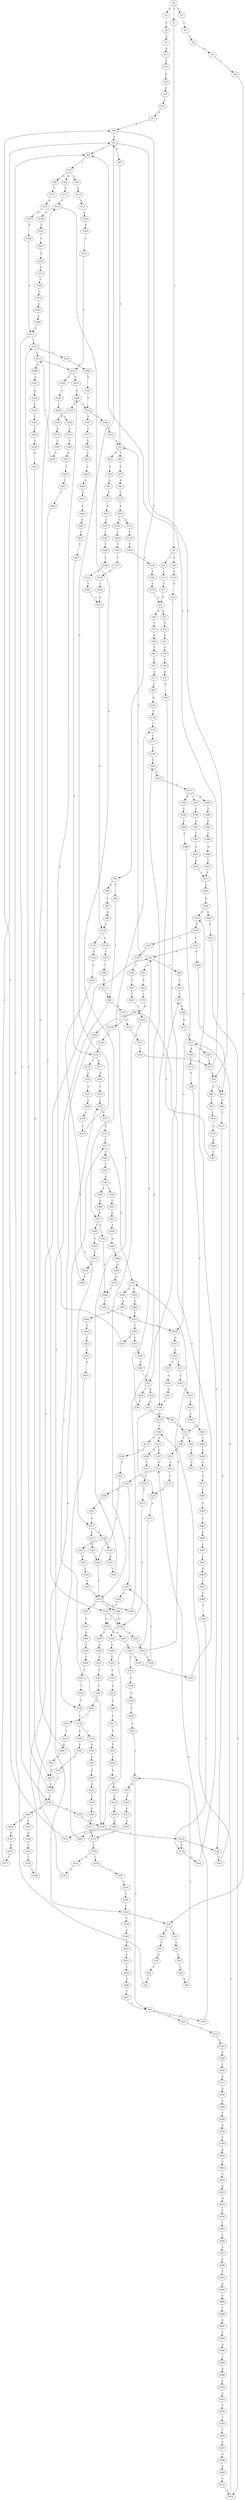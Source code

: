 strict digraph  {
	S0 -> S1 [ label = A ];
	S0 -> S2 [ label = T ];
	S0 -> S3 [ label = C ];
	S1 -> S4 [ label = C ];
	S2 -> S5 [ label = C ];
	S3 -> S6 [ label = T ];
	S4 -> S7 [ label = A ];
	S5 -> S8 [ label = C ];
	S6 -> S9 [ label = T ];
	S6 -> S10 [ label = C ];
	S7 -> S11 [ label = G ];
	S8 -> S12 [ label = A ];
	S9 -> S13 [ label = C ];
	S10 -> S14 [ label = C ];
	S11 -> S15 [ label = C ];
	S12 -> S16 [ label = T ];
	S13 -> S17 [ label = T ];
	S14 -> S18 [ label = G ];
	S15 -> S19 [ label = G ];
	S16 -> S20 [ label = C ];
	S17 -> S21 [ label = G ];
	S18 -> S22 [ label = G ];
	S19 -> S23 [ label = A ];
	S20 -> S24 [ label = A ];
	S20 -> S25 [ label = C ];
	S21 -> S26 [ label = G ];
	S21 -> S27 [ label = A ];
	S22 -> S28 [ label = T ];
	S22 -> S29 [ label = A ];
	S23 -> S30 [ label = G ];
	S24 -> S31 [ label = G ];
	S25 -> S32 [ label = G ];
	S26 -> S33 [ label = T ];
	S27 -> S34 [ label = G ];
	S28 -> S35 [ label = C ];
	S29 -> S36 [ label = G ];
	S30 -> S37 [ label = G ];
	S31 -> S38 [ label = G ];
	S32 -> S39 [ label = C ];
	S33 -> S40 [ label = A ];
	S34 -> S41 [ label = G ];
	S35 -> S42 [ label = A ];
	S36 -> S43 [ label = A ];
	S37 -> S44 [ label = T ];
	S38 -> S45 [ label = T ];
	S39 -> S46 [ label = C ];
	S40 -> S47 [ label = T ];
	S41 -> S48 [ label = G ];
	S42 -> S49 [ label = A ];
	S42 -> S50 [ label = G ];
	S42 -> S51 [ label = C ];
	S43 -> S52 [ label = G ];
	S44 -> S53 [ label = C ];
	S44 -> S54 [ label = T ];
	S45 -> S55 [ label = C ];
	S46 -> S56 [ label = A ];
	S47 -> S57 [ label = T ];
	S48 -> S58 [ label = C ];
	S49 -> S59 [ label = G ];
	S50 -> S60 [ label = A ];
	S51 -> S61 [ label = T ];
	S51 -> S62 [ label = C ];
	S52 -> S63 [ label = G ];
	S52 -> S64 [ label = C ];
	S53 -> S65 [ label = C ];
	S53 -> S66 [ label = G ];
	S53 -> S67 [ label = A ];
	S54 -> S68 [ label = G ];
	S54 -> S69 [ label = C ];
	S55 -> S65 [ label = C ];
	S56 -> S70 [ label = C ];
	S57 -> S71 [ label = C ];
	S58 -> S72 [ label = G ];
	S59 -> S73 [ label = T ];
	S60 -> S74 [ label = C ];
	S61 -> S75 [ label = A ];
	S62 -> S76 [ label = A ];
	S63 -> S77 [ label = T ];
	S64 -> S78 [ label = G ];
	S65 -> S79 [ label = T ];
	S66 -> S80 [ label = C ];
	S66 -> S81 [ label = A ];
	S67 -> S51 [ label = C ];
	S68 -> S82 [ label = T ];
	S69 -> S83 [ label = T ];
	S70 -> S84 [ label = G ];
	S70 -> S85 [ label = A ];
	S71 -> S86 [ label = C ];
	S72 -> S87 [ label = A ];
	S73 -> S88 [ label = A ];
	S74 -> S89 [ label = G ];
	S75 -> S90 [ label = A ];
	S76 -> S91 [ label = A ];
	S77 -> S92 [ label = A ];
	S78 -> S93 [ label = A ];
	S79 -> S94 [ label = A ];
	S79 -> S95 [ label = C ];
	S79 -> S96 [ label = G ];
	S80 -> S97 [ label = T ];
	S81 -> S98 [ label = G ];
	S82 -> S99 [ label = G ];
	S83 -> S100 [ label = T ];
	S83 -> S101 [ label = A ];
	S84 -> S102 [ label = G ];
	S84 -> S103 [ label = A ];
	S85 -> S104 [ label = A ];
	S86 -> S105 [ label = G ];
	S87 -> S106 [ label = C ];
	S88 -> S107 [ label = G ];
	S89 -> S108 [ label = A ];
	S89 -> S109 [ label = T ];
	S90 -> S110 [ label = G ];
	S91 -> S111 [ label = G ];
	S93 -> S112 [ label = C ];
	S94 -> S113 [ label = A ];
	S95 -> S114 [ label = G ];
	S96 -> S115 [ label = T ];
	S97 -> S116 [ label = C ];
	S98 -> S117 [ label = T ];
	S99 -> S118 [ label = G ];
	S100 -> S119 [ label = T ];
	S101 -> S120 [ label = G ];
	S102 -> S121 [ label = G ];
	S103 -> S122 [ label = C ];
	S104 -> S123 [ label = C ];
	S105 -> S124 [ label = T ];
	S106 -> S125 [ label = A ];
	S106 -> S126 [ label = G ];
	S107 -> S127 [ label = G ];
	S108 -> S128 [ label = G ];
	S109 -> S129 [ label = C ];
	S110 -> S130 [ label = A ];
	S111 -> S131 [ label = A ];
	S112 -> S126 [ label = G ];
	S113 -> S132 [ label = G ];
	S114 -> S133 [ label = A ];
	S115 -> S134 [ label = G ];
	S116 -> S135 [ label = A ];
	S117 -> S136 [ label = A ];
	S118 -> S137 [ label = T ];
	S118 -> S138 [ label = G ];
	S119 -> S139 [ label = C ];
	S119 -> S140 [ label = G ];
	S120 -> S141 [ label = G ];
	S121 -> S142 [ label = T ];
	S122 -> S143 [ label = C ];
	S123 -> S144 [ label = A ];
	S124 -> S145 [ label = C ];
	S125 -> S146 [ label = C ];
	S126 -> S147 [ label = A ];
	S127 -> S148 [ label = A ];
	S127 -> S149 [ label = T ];
	S128 -> S150 [ label = T ];
	S128 -> S151 [ label = G ];
	S129 -> S152 [ label = T ];
	S130 -> S153 [ label = A ];
	S130 -> S154 [ label = G ];
	S131 -> S155 [ label = C ];
	S132 -> S156 [ label = C ];
	S132 -> S157 [ label = G ];
	S133 -> S158 [ label = C ];
	S134 -> S159 [ label = G ];
	S135 -> S160 [ label = A ];
	S136 -> S161 [ label = G ];
	S137 -> S162 [ label = A ];
	S138 -> S163 [ label = T ];
	S139 -> S164 [ label = G ];
	S140 -> S165 [ label = G ];
	S141 -> S166 [ label = T ];
	S142 -> S167 [ label = C ];
	S142 -> S168 [ label = A ];
	S143 -> S169 [ label = G ];
	S144 -> S170 [ label = C ];
	S145 -> S171 [ label = C ];
	S146 -> S172 [ label = G ];
	S146 -> S173 [ label = T ];
	S147 -> S128 [ label = G ];
	S148 -> S174 [ label = G ];
	S149 -> S175 [ label = C ];
	S150 -> S176 [ label = C ];
	S150 -> S136 [ label = A ];
	S151 -> S44 [ label = T ];
	S152 -> S177 [ label = G ];
	S152 -> S178 [ label = T ];
	S153 -> S179 [ label = C ];
	S154 -> S180 [ label = T ];
	S155 -> S181 [ label = T ];
	S156 -> S182 [ label = G ];
	S157 -> S183 [ label = G ];
	S157 -> S184 [ label = C ];
	S158 -> S185 [ label = C ];
	S159 -> S186 [ label = A ];
	S160 -> S187 [ label = G ];
	S161 -> S127 [ label = G ];
	S162 -> S188 [ label = C ];
	S163 -> S189 [ label = T ];
	S164 -> S190 [ label = G ];
	S165 -> S191 [ label = A ];
	S166 -> S175 [ label = C ];
	S167 -> S192 [ label = C ];
	S168 -> S193 [ label = C ];
	S169 -> S194 [ label = C ];
	S170 -> S195 [ label = C ];
	S171 -> S196 [ label = A ];
	S172 -> S197 [ label = G ];
	S172 -> S198 [ label = T ];
	S173 -> S199 [ label = G ];
	S174 -> S200 [ label = A ];
	S175 -> S66 [ label = G ];
	S175 -> S65 [ label = C ];
	S176 -> S201 [ label = G ];
	S177 -> S202 [ label = A ];
	S178 -> S203 [ label = G ];
	S179 -> S204 [ label = T ];
	S180 -> S205 [ label = T ];
	S181 -> S206 [ label = T ];
	S182 -> S207 [ label = T ];
	S183 -> S208 [ label = C ];
	S184 -> S209 [ label = T ];
	S185 -> S210 [ label = C ];
	S186 -> S211 [ label = C ];
	S187 -> S73 [ label = T ];
	S188 -> S212 [ label = T ];
	S189 -> S213 [ label = C ];
	S190 -> S214 [ label = C ];
	S191 -> S215 [ label = C ];
	S192 -> S216 [ label = C ];
	S193 -> S212 [ label = T ];
	S194 -> S217 [ label = T ];
	S195 -> S218 [ label = T ];
	S195 -> S219 [ label = G ];
	S196 -> S220 [ label = G ];
	S197 -> S121 [ label = G ];
	S198 -> S221 [ label = C ];
	S199 -> S222 [ label = T ];
	S200 -> S52 [ label = G ];
	S201 -> S223 [ label = G ];
	S202 -> S224 [ label = C ];
	S203 -> S225 [ label = A ];
	S204 -> S226 [ label = T ];
	S205 -> S227 [ label = T ];
	S206 -> S228 [ label = T ];
	S207 -> S229 [ label = G ];
	S208 -> S230 [ label = C ];
	S209 -> S231 [ label = G ];
	S210 -> S232 [ label = T ];
	S211 -> S233 [ label = C ];
	S211 -> S234 [ label = G ];
	S212 -> S235 [ label = G ];
	S212 -> S236 [ label = C ];
	S213 -> S83 [ label = T ];
	S214 -> S237 [ label = A ];
	S215 -> S233 [ label = C ];
	S215 -> S234 [ label = G ];
	S216 -> S238 [ label = G ];
	S216 -> S239 [ label = C ];
	S217 -> S240 [ label = A ];
	S218 -> S241 [ label = C ];
	S219 -> S242 [ label = G ];
	S220 -> S243 [ label = A ];
	S221 -> S244 [ label = C ];
	S222 -> S245 [ label = C ];
	S223 -> S246 [ label = T ];
	S224 -> S247 [ label = C ];
	S225 -> S248 [ label = G ];
	S226 -> S249 [ label = C ];
	S227 -> S250 [ label = G ];
	S228 -> S251 [ label = G ];
	S229 -> S252 [ label = G ];
	S230 -> S253 [ label = C ];
	S231 -> S254 [ label = A ];
	S232 -> S255 [ label = G ];
	S232 -> S256 [ label = C ];
	S233 -> S257 [ label = C ];
	S233 -> S258 [ label = T ];
	S234 -> S259 [ label = A ];
	S234 -> S260 [ label = G ];
	S235 -> S261 [ label = T ];
	S236 -> S262 [ label = C ];
	S236 -> S263 [ label = T ];
	S237 -> S264 [ label = A ];
	S238 -> S265 [ label = G ];
	S238 -> S266 [ label = A ];
	S239 -> S267 [ label = A ];
	S239 -> S268 [ label = T ];
	S240 -> S269 [ label = G ];
	S241 -> S270 [ label = C ];
	S242 -> S271 [ label = G ];
	S243 -> S272 [ label = G ];
	S244 -> S273 [ label = C ];
	S245 -> S274 [ label = C ];
	S246 -> S275 [ label = C ];
	S246 -> S276 [ label = G ];
	S247 -> S277 [ label = G ];
	S248 -> S278 [ label = G ];
	S249 -> S279 [ label = T ];
	S250 -> S280 [ label = T ];
	S251 -> S281 [ label = T ];
	S252 -> S282 [ label = T ];
	S253 -> S283 [ label = T ];
	S253 -> S284 [ label = A ];
	S254 -> S285 [ label = C ];
	S255 -> S286 [ label = G ];
	S256 -> S287 [ label = G ];
	S257 -> S232 [ label = T ];
	S257 -> S288 [ label = C ];
	S258 -> S289 [ label = G ];
	S259 -> S128 [ label = G ];
	S260 -> S290 [ label = A ];
	S260 -> S291 [ label = C ];
	S261 -> S245 [ label = C ];
	S262 -> S292 [ label = G ];
	S263 -> S293 [ label = G ];
	S264 -> S294 [ label = C ];
	S265 -> S295 [ label = G ];
	S266 -> S296 [ label = G ];
	S267 -> S297 [ label = G ];
	S268 -> S298 [ label = A ];
	S269 -> S299 [ label = T ];
	S270 -> S300 [ label = A ];
	S271 -> S301 [ label = G ];
	S271 -> S302 [ label = C ];
	S272 -> S303 [ label = T ];
	S272 -> S304 [ label = G ];
	S272 -> S305 [ label = A ];
	S273 -> S238 [ label = G ];
	S274 -> S306 [ label = C ];
	S274 -> S307 [ label = G ];
	S274 -> S308 [ label = A ];
	S275 -> S42 [ label = A ];
	S275 -> S309 [ label = G ];
	S276 -> S310 [ label = C ];
	S277 -> S311 [ label = G ];
	S278 -> S312 [ label = T ];
	S279 -> S21 [ label = G ];
	S280 -> S313 [ label = G ];
	S281 -> S313 [ label = G ];
	S282 -> S314 [ label = G ];
	S283 -> S315 [ label = C ];
	S283 -> S316 [ label = G ];
	S284 -> S317 [ label = G ];
	S285 -> S247 [ label = C ];
	S286 -> S318 [ label = T ];
	S286 -> S319 [ label = G ];
	S287 -> S320 [ label = C ];
	S288 -> S321 [ label = A ];
	S289 -> S322 [ label = G ];
	S290 -> S323 [ label = G ];
	S291 -> S324 [ label = G ];
	S292 -> S325 [ label = T ];
	S293 -> S326 [ label = T ];
	S294 -> S327 [ label = A ];
	S295 -> S301 [ label = G ];
	S295 -> S328 [ label = T ];
	S296 -> S329 [ label = C ];
	S297 -> S330 [ label = A ];
	S297 -> S331 [ label = C ];
	S298 -> S332 [ label = C ];
	S299 -> S333 [ label = A ];
	S300 -> S334 [ label = T ];
	S301 -> S335 [ label = C ];
	S301 -> S336 [ label = A ];
	S302 -> S337 [ label = T ];
	S303 -> S338 [ label = C ];
	S304 -> S339 [ label = C ];
	S305 -> S340 [ label = C ];
	S306 -> S239 [ label = C ];
	S306 -> S238 [ label = G ];
	S307 -> S341 [ label = T ];
	S308 -> S220 [ label = G ];
	S309 -> S81 [ label = A ];
	S310 -> S342 [ label = T ];
	S311 -> S271 [ label = G ];
	S312 -> S53 [ label = C ];
	S313 -> S118 [ label = G ];
	S314 -> S343 [ label = G ];
	S315 -> S344 [ label = C ];
	S316 -> S286 [ label = G ];
	S317 -> S345 [ label = G ];
	S318 -> S346 [ label = C ];
	S318 -> S347 [ label = G ];
	S319 -> S348 [ label = G ];
	S320 -> S349 [ label = A ];
	S321 -> S350 [ label = A ];
	S322 -> S318 [ label = T ];
	S323 -> S351 [ label = G ];
	S324 -> S352 [ label = G ];
	S325 -> S145 [ label = C ];
	S326 -> S353 [ label = C ];
	S327 -> S170 [ label = C ];
	S328 -> S167 [ label = C ];
	S329 -> S354 [ label = T ];
	S330 -> S355 [ label = C ];
	S331 -> S356 [ label = G ];
	S332 -> S357 [ label = T ];
	S333 -> S358 [ label = A ];
	S334 -> S359 [ label = G ];
	S334 -> S20 [ label = C ];
	S335 -> S360 [ label = C ];
	S336 -> S361 [ label = A ];
	S337 -> S362 [ label = A ];
	S338 -> S363 [ label = C ];
	S339 -> S364 [ label = C ];
	S340 -> S365 [ label = C ];
	S341 -> S366 [ label = G ];
	S342 -> S367 [ label = G ];
	S343 -> S368 [ label = A ];
	S344 -> S369 [ label = G ];
	S345 -> S370 [ label = C ];
	S345 -> S371 [ label = A ];
	S346 -> S372 [ label = A ];
	S347 -> S373 [ label = T ];
	S348 -> S374 [ label = A ];
	S349 -> S375 [ label = T ];
	S350 -> S376 [ label = G ];
	S351 -> S377 [ label = T ];
	S352 -> S378 [ label = T ];
	S353 -> S274 [ label = C ];
	S354 -> S379 [ label = A ];
	S355 -> S89 [ label = G ];
	S356 -> S380 [ label = C ];
	S357 -> S381 [ label = C ];
	S358 -> S382 [ label = A ];
	S359 -> S383 [ label = T ];
	S360 -> S253 [ label = C ];
	S361 -> S384 [ label = C ];
	S362 -> S385 [ label = G ];
	S362 -> S386 [ label = A ];
	S363 -> S387 [ label = C ];
	S364 -> S388 [ label = C ];
	S365 -> S389 [ label = C ];
	S366 -> S390 [ label = T ];
	S367 -> S391 [ label = T ];
	S368 -> S211 [ label = C ];
	S369 -> S22 [ label = G ];
	S370 -> S392 [ label = G ];
	S371 -> S393 [ label = G ];
	S372 -> S51 [ label = C ];
	S373 -> S394 [ label = C ];
	S374 -> S395 [ label = C ];
	S375 -> S396 [ label = G ];
	S376 -> S397 [ label = T ];
	S377 -> S53 [ label = C ];
	S378 -> S398 [ label = C ];
	S379 -> S399 [ label = C ];
	S380 -> S400 [ label = C ];
	S381 -> S401 [ label = G ];
	S382 -> S402 [ label = G ];
	S383 -> S403 [ label = G ];
	S384 -> S404 [ label = T ];
	S385 -> S405 [ label = C ];
	S386 -> S406 [ label = G ];
	S387 -> S407 [ label = A ];
	S388 -> S284 [ label = A ];
	S389 -> S408 [ label = A ];
	S390 -> S409 [ label = T ];
	S391 -> S410 [ label = C ];
	S392 -> S411 [ label = A ];
	S393 -> S412 [ label = C ];
	S394 -> S413 [ label = G ];
	S395 -> S414 [ label = C ];
	S396 -> S415 [ label = G ];
	S397 -> S416 [ label = T ];
	S398 -> S42 [ label = A ];
	S399 -> S417 [ label = C ];
	S400 -> S418 [ label = A ];
	S401 -> S419 [ label = T ];
	S402 -> S420 [ label = C ];
	S403 -> S421 [ label = C ];
	S404 -> S422 [ label = C ];
	S405 -> S423 [ label = C ];
	S406 -> S157 [ label = G ];
	S407 -> S424 [ label = G ];
	S408 -> S425 [ label = G ];
	S409 -> S426 [ label = C ];
	S410 -> S274 [ label = C ];
	S411 -> S106 [ label = C ];
	S412 -> S427 [ label = A ];
	S413 -> S428 [ label = C ];
	S414 -> S257 [ label = C ];
	S415 -> S429 [ label = T ];
	S416 -> S430 [ label = G ];
	S417 -> S431 [ label = G ];
	S418 -> S70 [ label = C ];
	S419 -> S432 [ label = T ];
	S420 -> S433 [ label = A ];
	S421 -> S434 [ label = C ];
	S422 -> S435 [ label = C ];
	S423 -> S436 [ label = A ];
	S424 -> S437 [ label = T ];
	S425 -> S437 [ label = T ];
	S426 -> S438 [ label = T ];
	S427 -> S439 [ label = C ];
	S428 -> S440 [ label = A ];
	S429 -> S441 [ label = C ];
	S430 -> S442 [ label = G ];
	S431 -> S443 [ label = T ];
	S432 -> S444 [ label = G ];
	S433 -> S445 [ label = G ];
	S434 -> S446 [ label = A ];
	S435 -> S447 [ label = A ];
	S436 -> S448 [ label = A ];
	S437 -> S449 [ label = C ];
	S438 -> S100 [ label = T ];
	S439 -> S450 [ label = C ];
	S440 -> S451 [ label = A ];
	S441 -> S452 [ label = C ];
	S442 -> S453 [ label = A ];
	S443 -> S454 [ label = G ];
	S444 -> S455 [ label = G ];
	S445 -> S456 [ label = G ];
	S446 -> S457 [ label = C ];
	S447 -> S334 [ label = T ];
	S448 -> S458 [ label = G ];
	S449 -> S459 [ label = G ];
	S450 -> S460 [ label = C ];
	S451 -> S461 [ label = C ];
	S452 -> S216 [ label = C ];
	S453 -> S215 [ label = C ];
	S454 -> S462 [ label = A ];
	S455 -> S453 [ label = A ];
	S456 -> S463 [ label = T ];
	S457 -> S84 [ label = G ];
	S458 -> S464 [ label = G ];
	S459 -> S223 [ label = G ];
	S459 -> S465 [ label = A ];
	S460 -> S466 [ label = A ];
	S461 -> S467 [ label = G ];
	S462 -> S468 [ label = C ];
	S463 -> S469 [ label = T ];
	S464 -> S470 [ label = G ];
	S465 -> S471 [ label = C ];
	S466 -> S472 [ label = A ];
	S467 -> S473 [ label = T ];
	S468 -> S474 [ label = C ];
	S469 -> S475 [ label = A ];
	S470 -> S208 [ label = C ];
	S471 -> S476 [ label = A ];
	S472 -> S477 [ label = A ];
	S473 -> S478 [ label = C ];
	S474 -> S479 [ label = T ];
	S475 -> S480 [ label = C ];
	S476 -> S146 [ label = C ];
	S477 -> S481 [ label = T ];
	S478 -> S152 [ label = T ];
	S479 -> S482 [ label = A ];
	S480 -> S483 [ label = T ];
	S481 -> S484 [ label = T ];
	S482 -> S485 [ label = A ];
	S483 -> S486 [ label = A ];
	S484 -> S487 [ label = C ];
	S485 -> S132 [ label = G ];
	S486 -> S488 [ label = C ];
	S487 -> S489 [ label = G ];
	S488 -> S490 [ label = T ];
	S489 -> S491 [ label = C ];
	S490 -> S492 [ label = G ];
	S491 -> S493 [ label = C ];
	S492 -> S494 [ label = C ];
	S493 -> S495 [ label = G ];
	S494 -> S496 [ label = A ];
	S495 -> S497 [ label = A ];
	S496 -> S498 [ label = T ];
	S497 -> S499 [ label = G ];
	S498 -> S500 [ label = A ];
	S499 -> S501 [ label = T ];
	S500 -> S502 [ label = C ];
	S501 -> S176 [ label = C ];
	S502 -> S503 [ label = G ];
	S503 -> S504 [ label = T ];
	S504 -> S505 [ label = T ];
	S505 -> S506 [ label = T ];
	S506 -> S507 [ label = C ];
	S507 -> S508 [ label = G ];
	S508 -> S509 [ label = A ];
	S509 -> S510 [ label = C ];
	S510 -> S476 [ label = A ];
}
